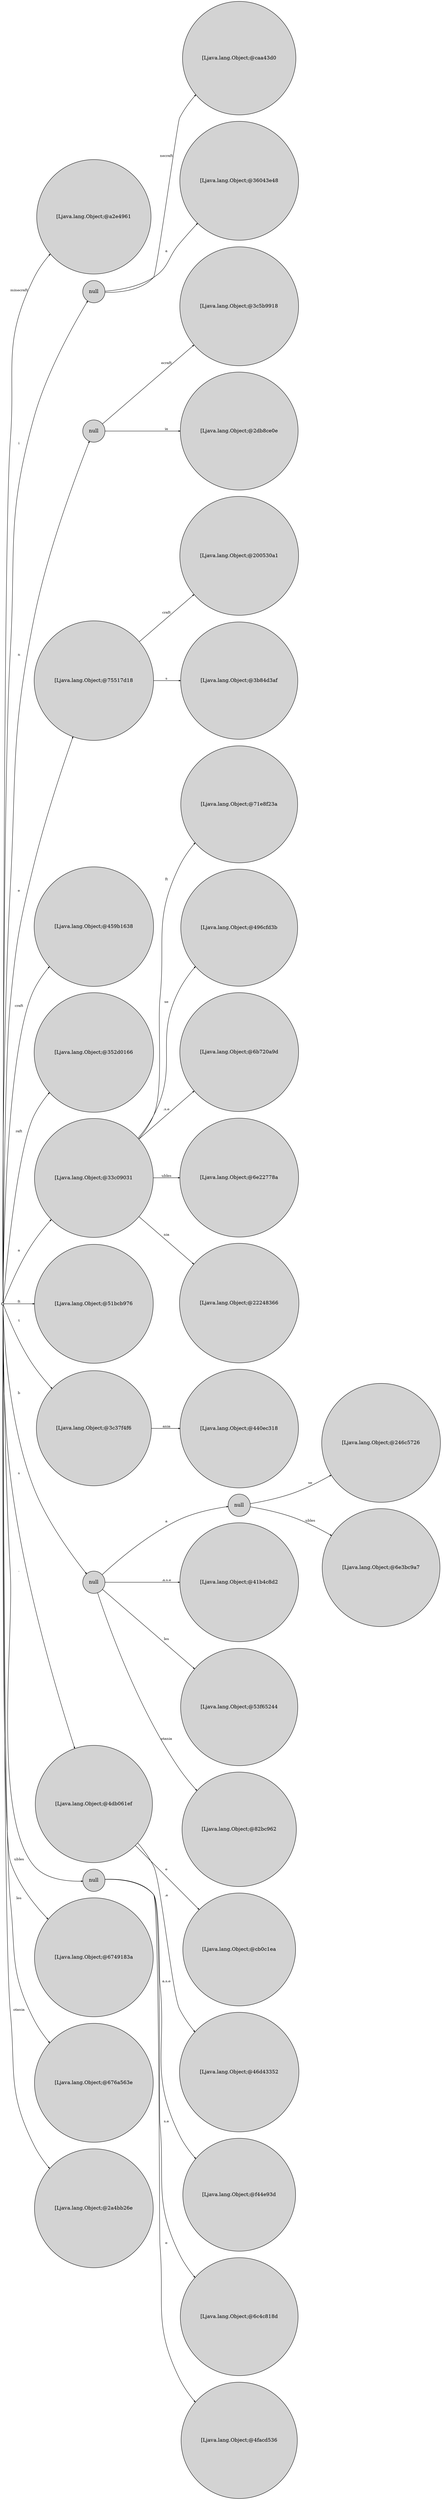 digraph {
	rankdir = LR;
	ordering = out;
	edge [arrowsize=0.4,fontsize=10]
	node44C9DA7B [label="",style=filled,fillcolor=lightgrey,shape=circle,width=.1,height=.1];
//------leaves------
	node5C73D04E [label="[Ljava.lang.Object;@a2e4961",shape=point,style=filled,fillcolor=lightgrey,shape=circle,width=.07,height=.07]
	node6BA5B7E [label="[Ljava.lang.Object;@caa43d0",shape=point,style=filled,fillcolor=lightgrey,shape=circle,width=.07,height=.07]
	node4E1913AB [label="[Ljava.lang.Object;@36043e48",shape=point,style=filled,fillcolor=lightgrey,shape=circle,width=.07,height=.07]
	node62B1F25D [label="[Ljava.lang.Object;@3c5b9918",shape=point,style=filled,fillcolor=lightgrey,shape=circle,width=.07,height=.07]
	node3A594173 [label="[Ljava.lang.Object;@2db8ce0e",shape=point,style=filled,fillcolor=lightgrey,shape=circle,width=.07,height=.07]
	node40F6F2FE [label="[Ljava.lang.Object;@200530a1",shape=point,style=filled,fillcolor=lightgrey,shape=circle,width=.07,height=.07]
	node50A7BF0B [label="[Ljava.lang.Object;@3b84d3af",shape=point,style=filled,fillcolor=lightgrey,shape=circle,width=.07,height=.07]
	node4C12B723 [label="[Ljava.lang.Object;@459b1638",shape=point,style=filled,fillcolor=lightgrey,shape=circle,width=.07,height=.07]
	node2829B667 [label="[Ljava.lang.Object;@352d0166",shape=point,style=filled,fillcolor=lightgrey,shape=circle,width=.07,height=.07]
	node6CDF034F [label="[Ljava.lang.Object;@71e8f23a",shape=point,style=filled,fillcolor=lightgrey,shape=circle,width=.07,height=.07]
	node1417E8EE [label="[Ljava.lang.Object;@496cfd3b",shape=point,style=filled,fillcolor=lightgrey,shape=circle,width=.07,height=.07]
	node5D3D4A22 [label="[Ljava.lang.Object;@6b720a9d",shape=point,style=filled,fillcolor=lightgrey,shape=circle,width=.07,height=.07]
	node4089DF85 [label="[Ljava.lang.Object;@6e22778a",shape=point,style=filled,fillcolor=lightgrey,shape=circle,width=.07,height=.07]
	node59794C36 [label="[Ljava.lang.Object;@22248366",shape=point,style=filled,fillcolor=lightgrey,shape=circle,width=.07,height=.07]
	node2C5F0550 [label="[Ljava.lang.Object;@51bcb976",shape=point,style=filled,fillcolor=lightgrey,shape=circle,width=.07,height=.07]
	node4237578B [label="[Ljava.lang.Object;@440ec318",shape=point,style=filled,fillcolor=lightgrey,shape=circle,width=.07,height=.07]
	node10AF2B4C [label="[Ljava.lang.Object;@246c5726",shape=point,style=filled,fillcolor=lightgrey,shape=circle,width=.07,height=.07]
	node5C9FC72F [label="[Ljava.lang.Object;@6e3bc9a7",shape=point,style=filled,fillcolor=lightgrey,shape=circle,width=.07,height=.07]
	node7A77A67 [label="[Ljava.lang.Object;@41b4c8d2",shape=point,style=filled,fillcolor=lightgrey,shape=circle,width=.07,height=.07]
	node6330C974 [label="[Ljava.lang.Object;@53f65244",shape=point,style=filled,fillcolor=lightgrey,shape=circle,width=.07,height=.07]
	node6FBE6E1F [label="[Ljava.lang.Object;@82bc962",shape=point,style=filled,fillcolor=lightgrey,shape=circle,width=.07,height=.07]
	node6D35DA7A [label="[Ljava.lang.Object;@cb0c1ea",shape=point,style=filled,fillcolor=lightgrey,shape=circle,width=.07,height=.07]
	node10E288F5 [label="[Ljava.lang.Object;@46d43352",shape=point,style=filled,fillcolor=lightgrey,shape=circle,width=.07,height=.07]
	node5F1D7F8 [label="[Ljava.lang.Object;@f44e93d",shape=point,style=filled,fillcolor=lightgrey,shape=circle,width=.07,height=.07]
	nodeBE57D00 [label="[Ljava.lang.Object;@6c4c818d",shape=point,style=filled,fillcolor=lightgrey,shape=circle,width=.07,height=.07]
	node6709D5EB [label="[Ljava.lang.Object;@4facd536",shape=point,style=filled,fillcolor=lightgrey,shape=circle,width=.07,height=.07]
	node6F01BCBE [label="[Ljava.lang.Object;@6749183a",shape=point,style=filled,fillcolor=lightgrey,shape=circle,width=.07,height=.07]
	node4EC63FB5 [label="[Ljava.lang.Object;@676a563e",shape=point,style=filled,fillcolor=lightgrey,shape=circle,width=.07,height=.07]
	node5ECE221 [label="[Ljava.lang.Object;@2a4bb26e",shape=point,style=filled,fillcolor=lightgrey,shape=circle,width=.07,height=.07]
//------internal nodes------
	node550F0B05 [label="null",style=filled,fillcolor=lightgrey,shape=circle,width=.07,height=.07]
	node60616C3C [label="null",style=filled,fillcolor=lightgrey,shape=circle,width=.07,height=.07]
	node27E77FB [label="[Ljava.lang.Object;@75517d18",style=filled,fillcolor=lightgrey,shape=circle,width=.07,height=.07]
	node58AB0794 [label="[Ljava.lang.Object;@33c09031",style=filled,fillcolor=lightgrey,shape=circle,width=.07,height=.07]
	node4270E81D [label="[Ljava.lang.Object;@3c37f4f6",style=filled,fillcolor=lightgrey,shape=circle,width=.07,height=.07]
	node3C20C343 [label="null",style=filled,fillcolor=lightgrey,shape=circle,width=.07,height=.07]
	nodeBD68DEE [label="null",style=filled,fillcolor=lightgrey,shape=circle,width=.07,height=.07]
	node4EA3BC89 [label="[Ljava.lang.Object;@4db061ef",style=filled,fillcolor=lightgrey,shape=circle,width=.07,height=.07]
	node773099C1 [label="null",style=filled,fillcolor=lightgrey,shape=circle,width=.07,height=.07]
//------edges------
	node44C9DA7B -> node5C73D04E [label="minecraft",weight=10]
	node44C9DA7B -> node550F0B05 [label="i",weight=10]
	node550F0B05 -> node6BA5B7E [label="necraft",weight=10]
	node550F0B05 -> node4E1913AB [label="a",weight=10]
	node44C9DA7B -> node60616C3C [label="n",weight=10]
	node60616C3C -> node62B1F25D [label="ecraft",weight=10]
	node60616C3C -> node3A594173 [label="ia",weight=10]
	node44C9DA7B -> node27E77FB [label="e",weight=10]
	node27E77FB -> node40F6F2FE [label="craft",weight=10]
	node27E77FB -> node50A7BF0B [label="s",weight=10]
	node44C9DA7B -> node4C12B723 [label="craft",weight=10]
	node44C9DA7B -> node2829B667 [label="raft",weight=10]
	node44C9DA7B -> node58AB0794 [label="a",weight=10]
	node58AB0794 -> node6CDF034F [label="ft",weight=10]
	node58AB0794 -> node1417E8EE [label="se",weight=10]
	node58AB0794 -> node5D3D4A22 [label=".s.e",weight=10]
	node58AB0794 -> node4089DF85 [label="ubles",weight=10]
	node58AB0794 -> node59794C36 [label="nia",weight=10]
	node44C9DA7B -> node2C5F0550 [label="ft",weight=10]
	node44C9DA7B -> node4270E81D [label="t",weight=10]
	node4270E81D -> node4237578B [label="ania",weight=10]
	node44C9DA7B -> node3C20C343 [label="b",weight=10]
	node3C20C343 -> nodeBD68DEE [label="a",weight=10]
	nodeBD68DEE -> node10AF2B4C [label="se",weight=10]
	nodeBD68DEE -> node5C9FC72F [label="ubles",weight=10]
	node3C20C343 -> node7A77A67 [label=".a.s.e",weight=10]
	node3C20C343 -> node6330C974 [label="les",weight=10]
	node3C20C343 -> node6FBE6E1F [label="otania",weight=10]
	node44C9DA7B -> node4EA3BC89 [label="s",weight=10]
	node4EA3BC89 -> node6D35DA7A [label="e",weight=10]
	node4EA3BC89 -> node10E288F5 [label=".e",weight=10]
	node44C9DA7B -> node773099C1 [label=".",weight=10]
	node773099C1 -> node5F1D7F8 [label="a.s.e",weight=10]
	node773099C1 -> nodeBE57D00 [label="s.e",weight=10]
	node773099C1 -> node6709D5EB [label="e",weight=10]
	node44C9DA7B -> node6F01BCBE [label="ubles",weight=10]
	node44C9DA7B -> node4EC63FB5 [label="les",weight=10]
	node44C9DA7B -> node5ECE221 [label="otania",weight=10]
}
